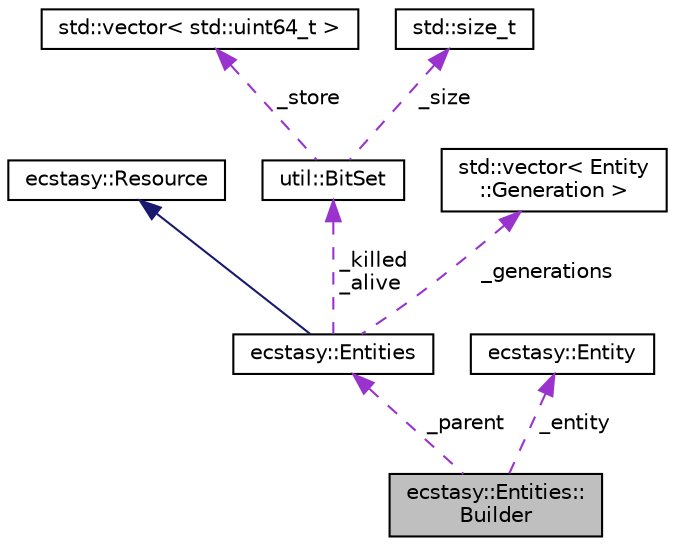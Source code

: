 digraph "ecstasy::Entities::Builder"
{
 // LATEX_PDF_SIZE
  edge [fontname="Helvetica",fontsize="10",labelfontname="Helvetica",labelfontsize="10"];
  node [fontname="Helvetica",fontsize="10",shape=record];
  Node1 [label="ecstasy::Entities::\lBuilder",height=0.2,width=0.4,color="black", fillcolor="grey75", style="filled", fontcolor="black",tooltip="Entities builder to add multiple component to an entity on creation."];
  Node2 -> Node1 [dir="back",color="darkorchid3",fontsize="10",style="dashed",label=" _parent" ,fontname="Helvetica"];
  Node2 [label="ecstasy::Entities",height=0.2,width=0.4,color="black", fillcolor="white", style="filled",URL="$classecstasy_1_1_entities.html",tooltip="Entities Resource."];
  Node3 -> Node2 [dir="back",color="midnightblue",fontsize="10",style="solid",fontname="Helvetica"];
  Node3 [label="ecstasy::Resource",height=0.2,width=0.4,color="black", fillcolor="white", style="filled",URL="$classecstasy_1_1_resource.html",tooltip="Base class of all registry resources."];
  Node4 -> Node2 [dir="back",color="darkorchid3",fontsize="10",style="dashed",label=" _killed\n_alive" ,fontname="Helvetica"];
  Node4 [label="util::BitSet",height=0.2,width=0.4,color="black", fillcolor="white", style="filled",URL="$classutil_1_1_bit_set.html",tooltip="Mimics the API of std::bitset but with the dynamic properties of std::vector<bool>"];
  Node5 -> Node4 [dir="back",color="darkorchid3",fontsize="10",style="dashed",label=" _store" ,fontname="Helvetica"];
  Node5 [label="std::vector\< std::uint64_t \>",height=0.2,width=0.4,color="black", fillcolor="white", style="filled",URL="/home/runner/work/ecstasy/ecstasy/doc/external/cppreference-doxygen-web.tag.xml$cpp/container/vector.html",tooltip=" "];
  Node6 -> Node4 [dir="back",color="darkorchid3",fontsize="10",style="dashed",label=" _size" ,fontname="Helvetica"];
  Node6 [label="std::size_t",height=0.2,width=0.4,color="black", fillcolor="white", style="filled",URL="/home/runner/work/ecstasy/ecstasy/doc/external/cppreference-doxygen-web.tag.xml$cpp/types/size_t.html",tooltip=" "];
  Node7 -> Node2 [dir="back",color="darkorchid3",fontsize="10",style="dashed",label=" _generations" ,fontname="Helvetica"];
  Node7 [label="std::vector\< Entity\l::Generation \>",height=0.2,width=0.4,color="black", fillcolor="white", style="filled",URL="/home/runner/work/ecstasy/ecstasy/doc/external/cppreference-doxygen-web.tag.xml$cpp/container/vector.html",tooltip=" "];
  Node8 -> Node1 [dir="back",color="darkorchid3",fontsize="10",style="dashed",label=" _entity" ,fontname="Helvetica"];
  Node8 [label="ecstasy::Entity",height=0.2,width=0.4,color="black", fillcolor="white", style="filled",URL="$classecstasy_1_1_entity.html",tooltip="Encapsulate an index to an entity."];
}
